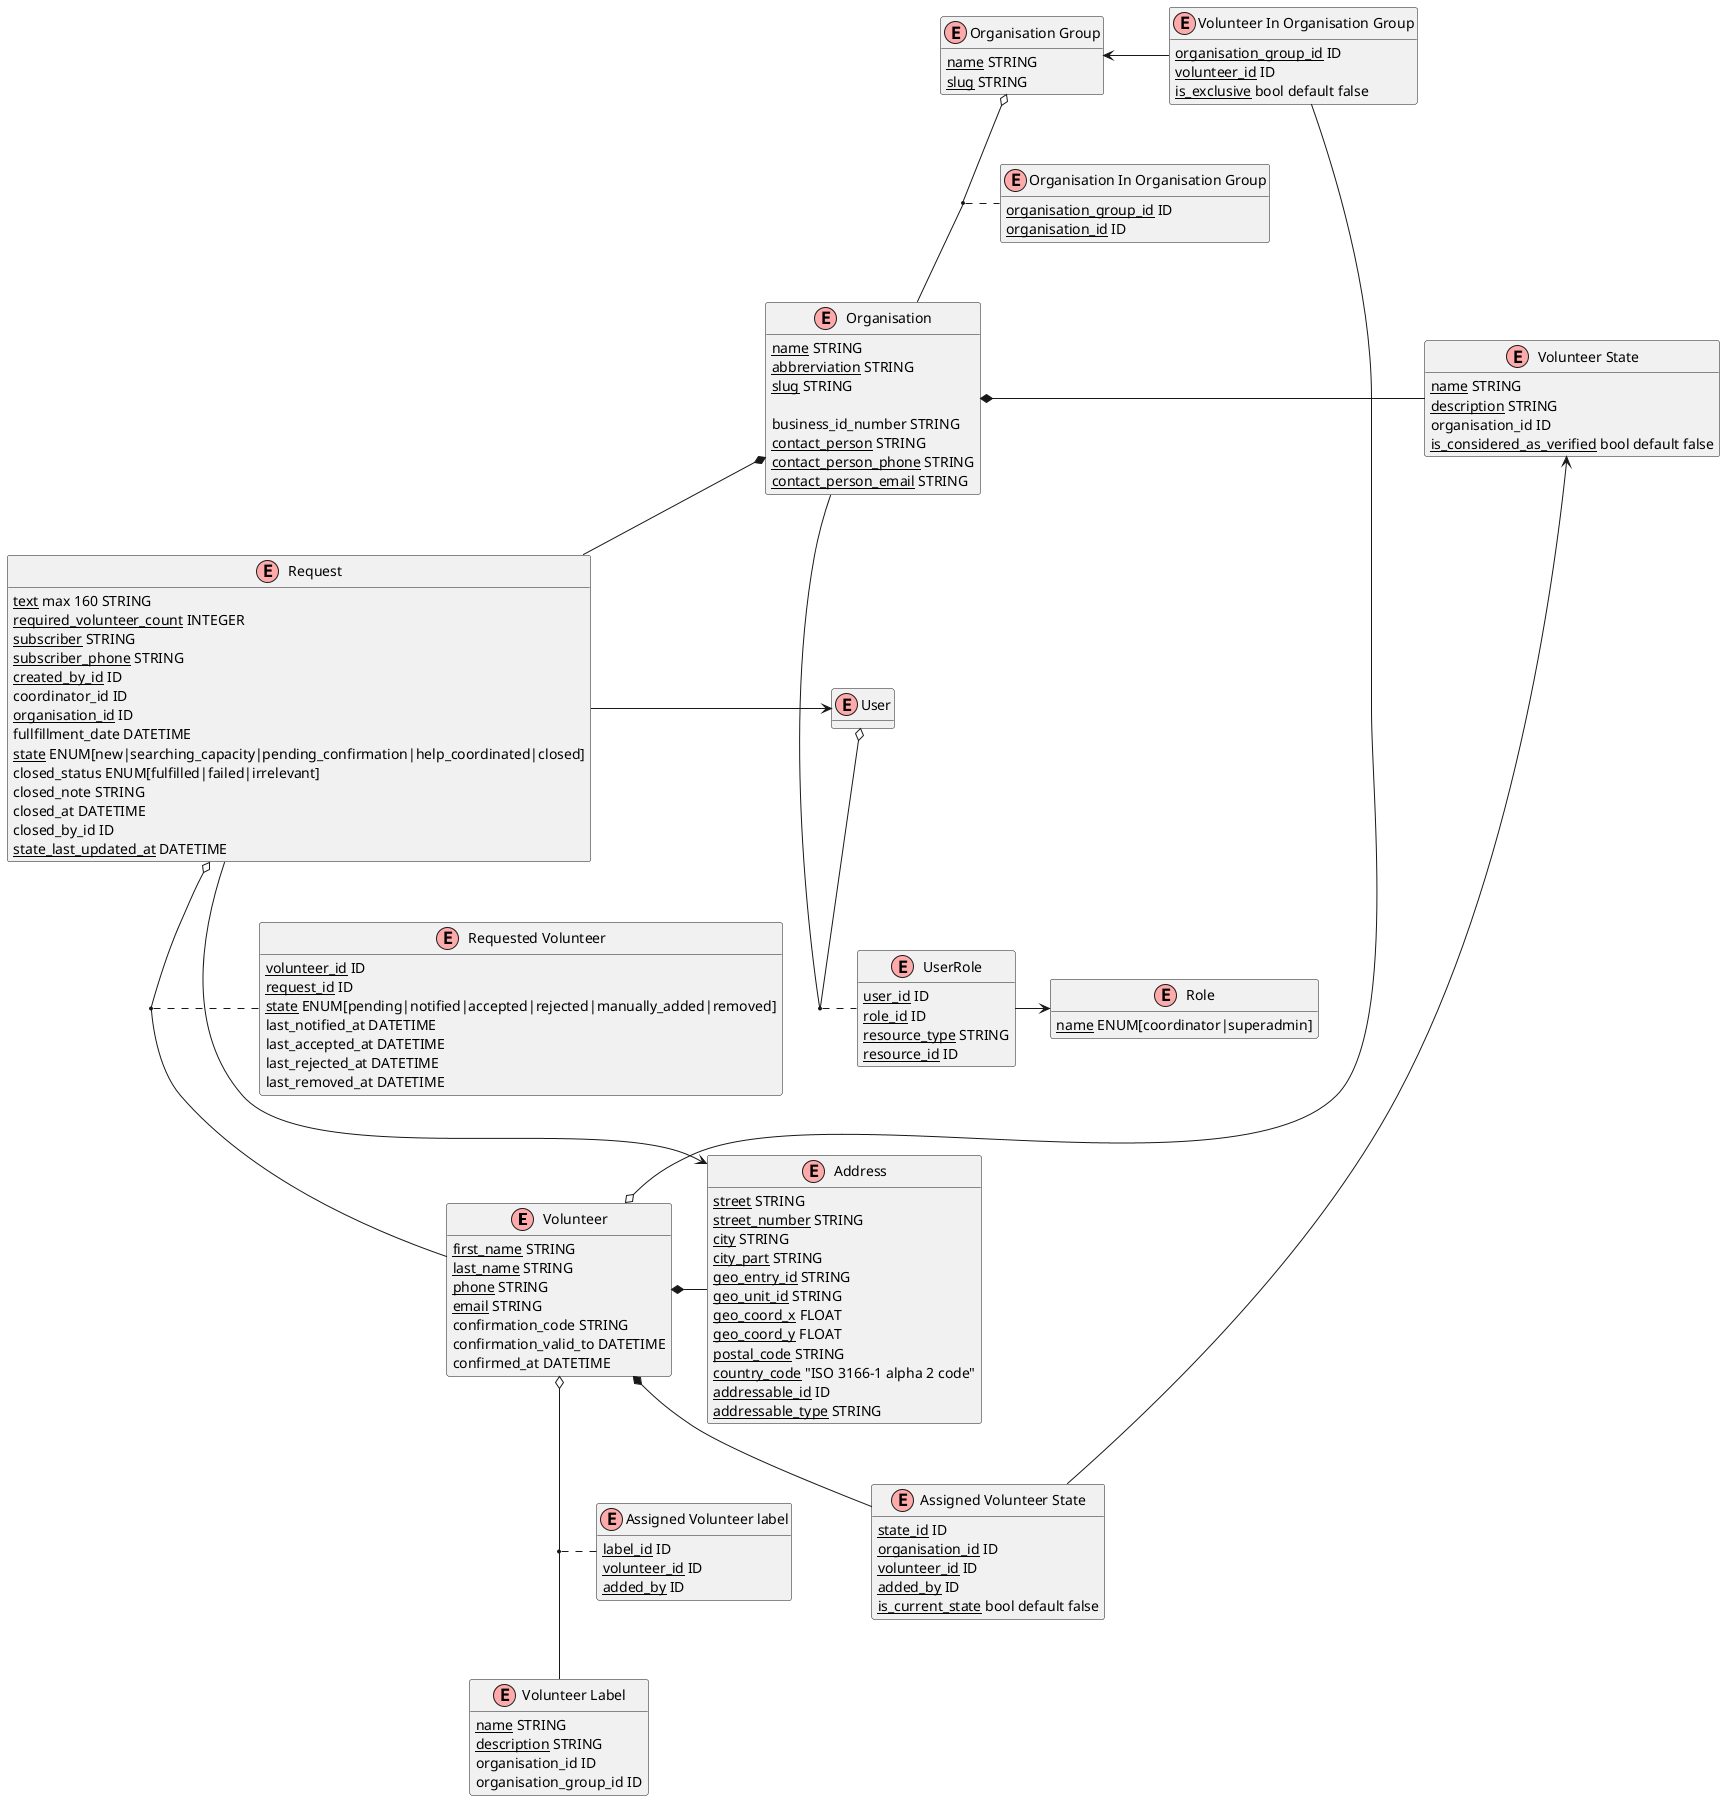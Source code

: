 @startuml

' uncomment the line below if you're using computer with a retina display
' skinparam dpi 300
!define Entity(name,desc) class name as "desc" << (E,#FFAAAA) >>
' we use bold for primary key
' green color for unique
' and underscore for not_null
!define primary_key(x) <b>x</b>
!define not_null(x) <u>x</u>
' other tags available:
' <i></i>
' <back:COLOR></color>, where color is a color name or html color code
' (#FFAACC)
' see: http://plantuml.com/classes.html#More
hide methods
hide stereotypes
' entities

Entity(volunteer, "Volunteer"){
  not_null(first_name) STRING
  not_null(last_name) STRING
  not_null(phone) STRING
  not_null(email) STRING
  confirmation_code STRING
  confirmation_valid_to DATETIME
  confirmed_at DATETIME
}

Entity(volunteer_label, "Volunteer Label"){
  not_null(name) STRING
  not_null(description) STRING
  organisation_id ID
  organisation_group_id ID
}



Entity(volunteer_state, "Volunteer State"){
  not_null(name) STRING
  not_null(description) STRING
  organisation_id ID
  not_null(is_considered_as_verified) bool default false
}

Entity(assigned_volunteer_state, "Assigned Volunteer State"){
  not_null(state_id) ID
  not_null(organisation_id) ID
  not_null(volunteer_id) ID
  not_null(added_by) ID
  not_null(is_current_state) bool default false
  'TODO nebude potrebovat to delat skrze organisation group id
}



Entity(assigned_volunteer_label, "Assigned Volunteer label"){
  not_null(label_id) ID
  not_null(volunteer_id) ID
  not_null(added_by) ID
}

Entity(address, "Address"){
  not_null(street) STRING
  not_null(street_number) STRING
  not_null(city) STRING
  not_null(city_part) STRING
  not_null(geo_entry_id) STRING
  not_null(geo_unit_id) STRING
  not_null(geo_coord_x) FLOAT
  not_null(geo_coord_y) FLOAT
  not_null(postal_code) STRING
  not_null(country_code) "ISO 3166-1 alpha 2 code"
  not_null(addressable_id) ID
  not_null(addressable_type) STRING
}




Entity(request, "Request"){
  not_null(text) max 160 STRING
  not_null(required_volunteer_count) INTEGER
  not_null(subscriber) STRING
  not_null(subscriber_phone) STRING
  not_null(created_by_id) ID
  coordinator_id ID
  not_null(organisation_id) ID
  ' When the request shall be fullfilled, can be null
  fullfillment_date DATETIME
  ' States of the reuqest
  ' new -> new nobody is working on it
  ' searching_capacity -> the search for volunteers is ongoing
  ' pending_confirmation -> the volunteers have been found but the coordinator need to confirm the help with them via phone or other channel
  ' help_coordinated -> the volunteers help was agreed and the help was coordinated
  ' closed -> the request was closed. see closed_status to see why
  not_null(state) ENUM[new|searching_capacity|pending_confirmation|help_coordinated|closed]
  ' Why the request was closed
  ' fulfilled -> The request was fulfilled
  ' failed -> The request failed
  ' irrelevant -> The request became irrelevant
  closed_status ENUM[fulfilled|failed|irrelevant]
  closed_note STRING
  closed_at DATETIME
  closed_by_id ID
  not_null(state_last_updated_at) DATETIME
}
' TODO TOM on state, WTF is prislibeno?

Entity(requested_volunteer, "Requested Volunteer"){
  not_null(volunteer_id) ID
  not_null(request_id) ID
  not_null(state) ENUM[pending|notified|accepted|rejected|manually_added|removed]
  last_notified_at DATETIME
  last_accepted_at DATETIME
  last_rejected_at DATETIME
  last_removed_at DATETIME
}

' TODO: Mozna eventy


Entity(organisation, "Organisation") {
  not_null(name) STRING
  not_null(abbrerviation) STRING
  ' TODO: The slug can be the same as the abbrev or name
  not_null(slug) STRING

  business_id_number STRING
  not_null(contact_person) STRING
  not_null(contact_person_phone) STRING
  not_null(contact_person_email) STRING
}



Entity(organisation_group, "Organisation Group") {
  not_null(name) STRING
  not_null(slug) STRING
}

Entity(volunteer_in_organisation_group, "Volunteer In Organisation Group"){
  not_null(organisation_group_id) ID
  not_null(volunteer_id) ID
  not_null(is_exclusive) bool default false
}

Entity(organisation_in_organisation_group, "Organisation In Organisation Group"){
  not_null(organisation_group_id) ID
  not_null(organisation_id) ID
}

Entity(user, "User"){
 ' Devise
}

Entity(user_role, "UserRole"){
  not_null(user_id) ID
  not_null(role_id) ID
  not_null(resource_type) STRING
  not_null(resource_id) ID
}

Entity(role, "Role") {
  not_null(name) ENUM[coordinator|superadmin]
}


' relationships
organisation_group 	o-- organisation
(organisation_group, organisation) .- organisation_in_organisation_group
user o-- organisation
(user, organisation) .- user_role
user_role -> role
volunteer o-- volunteer_label
(volunteer, volunteer_label) .- assigned_volunteer_label
organisation *-- request
request -> user
request  o-- volunteer
(request, volunteer) .- requested_volunteer
volunteer *- address
request -> address
volunteer *-- assigned_volunteer_state
volunteer_state <- assigned_volunteer_state
organisation *- volunteer_state
volunteer_in_organisation_group -o volunteer
organisation_group <- volunteer_in_organisation_group

@enduml
